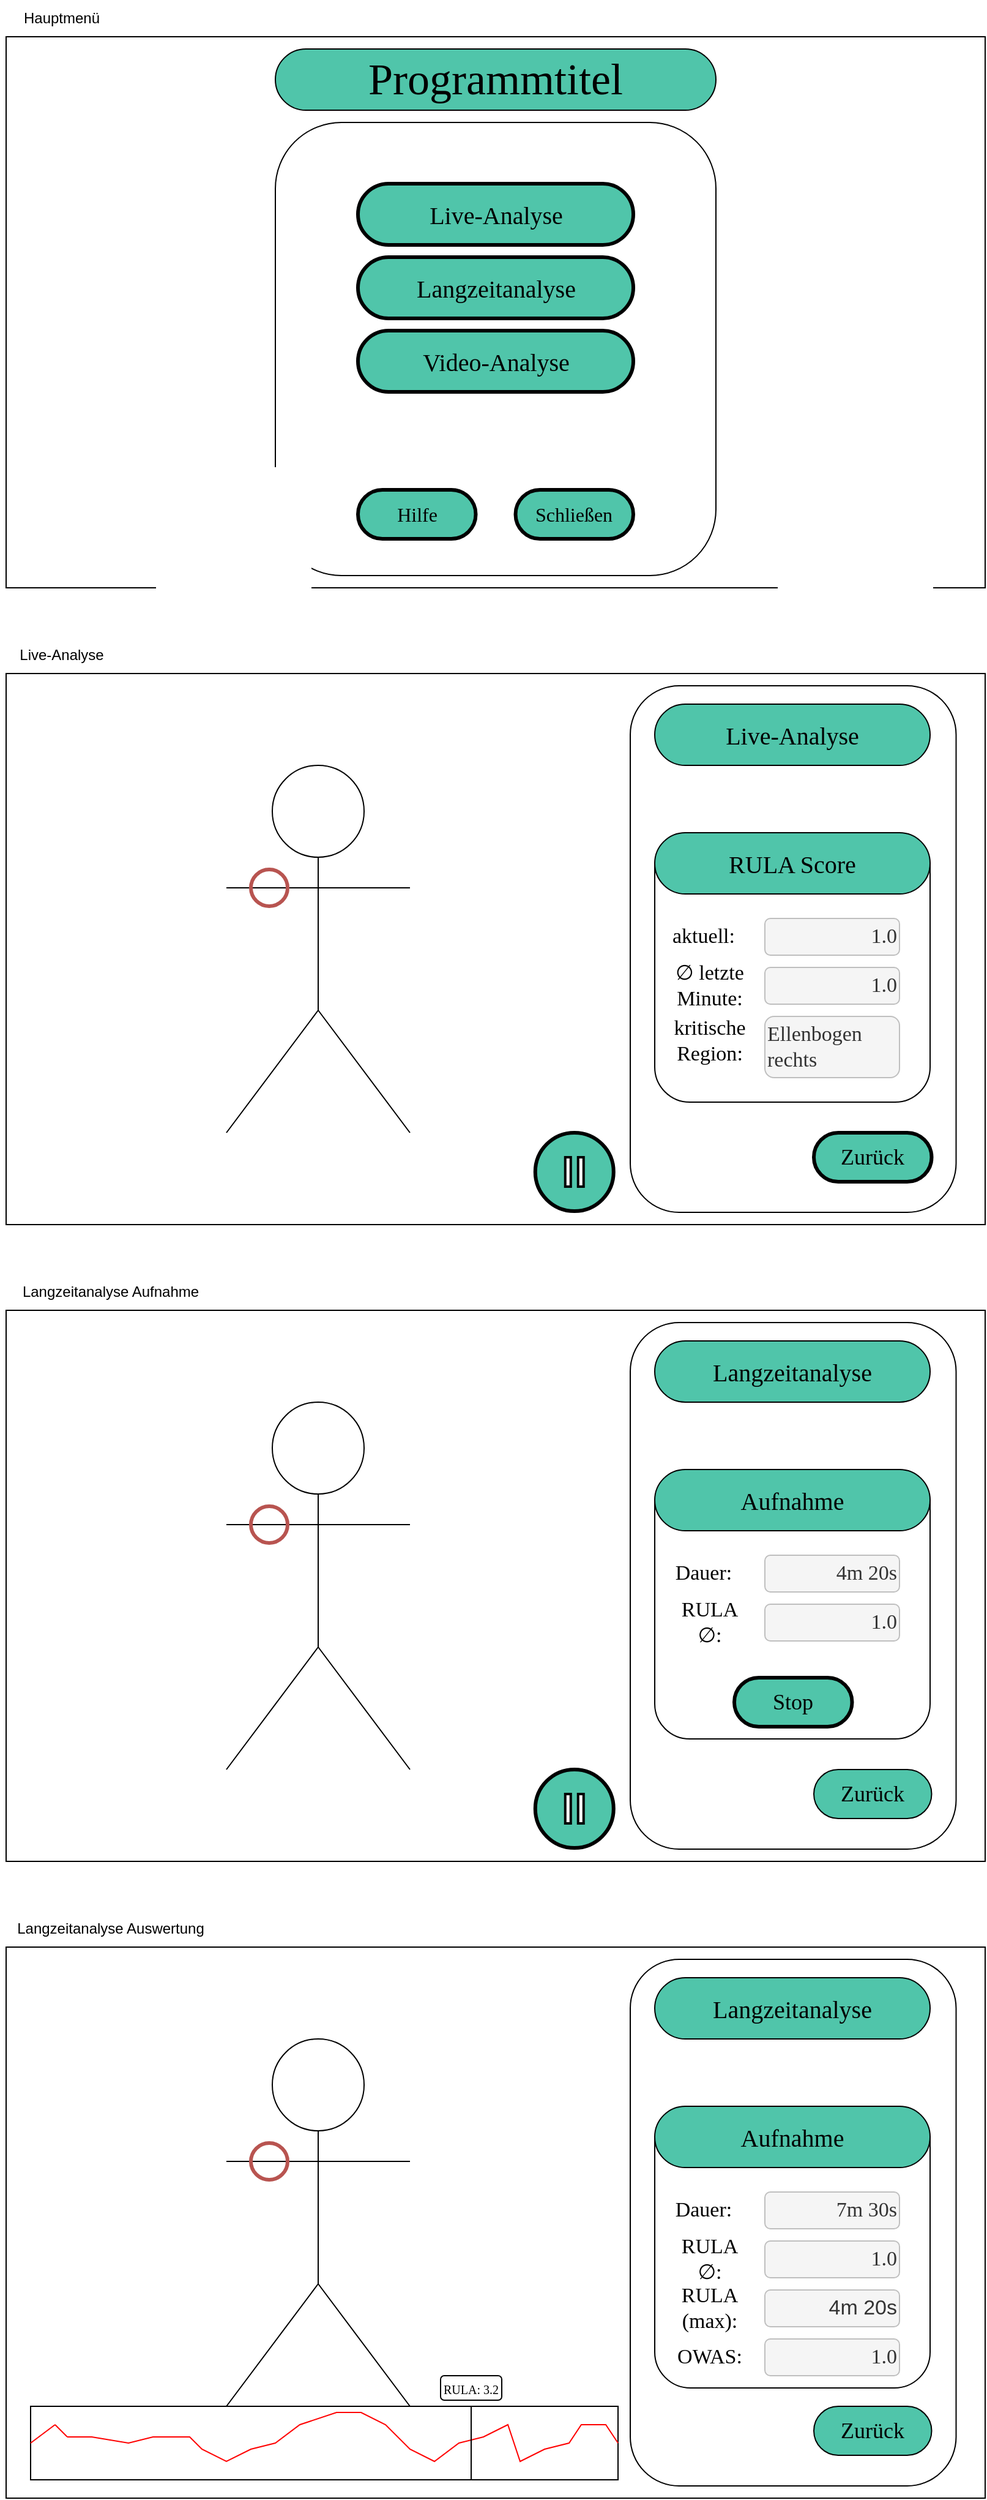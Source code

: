 <mxfile version="20.8.14" type="device"><diagram name="Page-1" id="jL2_ZeZgSW9QJkB1cvN8"><mxGraphModel dx="958" dy="508" grid="1" gridSize="10" guides="1" tooltips="1" connect="1" arrows="1" fold="1" page="1" pageScale="1" pageWidth="850" pageHeight="1100" math="0" shadow="0"><root><mxCell id="0"/><mxCell id="1" parent="0"/><mxCell id="p1MSX3B8gEhtv0PjL1Jl-1" value="" style="rounded=0;whiteSpace=wrap;html=1;fillColor=#FFFFFF;" parent="1" vertex="1"><mxGeometry x="20" y="40" width="800" height="450" as="geometry"/></mxCell><mxCell id="p1MSX3B8gEhtv0PjL1Jl-2" value="" style="rounded=1;whiteSpace=wrap;html=1;strokeWidth=1;" parent="1" vertex="1"><mxGeometry x="240" y="110" width="360" height="370" as="geometry"/></mxCell><mxCell id="p1MSX3B8gEhtv0PjL1Jl-3" value="&lt;font face=&quot;Tahoma&quot; style=&quot;font-size: 36px;&quot;&gt;Programmtitel&lt;/font&gt;" style="text;html=1;align=center;verticalAlign=middle;whiteSpace=wrap;rounded=1;fillColor=#50C5AA;arcSize=50;strokeColor=default;strokeWidth=1;" parent="1" vertex="1"><mxGeometry x="240" y="50" width="360" height="50" as="geometry"/></mxCell><mxCell id="p1MSX3B8gEhtv0PjL1Jl-4" value="&lt;font style=&quot;font-size: 20px;&quot; face=&quot;Tahoma&quot;&gt;Live-Analyse&lt;/font&gt;" style="rounded=1;whiteSpace=wrap;html=1;arcSize=50;gradientColor=none;fillColor=#50C5AA;gradientDirection=north;fillStyle=auto;strokeWidth=3;" parent="1" vertex="1"><mxGeometry x="307.5" y="160" width="225" height="50" as="geometry"/></mxCell><mxCell id="p1MSX3B8gEhtv0PjL1Jl-5" value="&lt;font style=&quot;font-size: 20px;&quot; face=&quot;Tahoma&quot;&gt;Langzeitanalyse&lt;/font&gt;" style="rounded=1;whiteSpace=wrap;html=1;arcSize=50;gradientColor=none;fillColor=#50C5AA;gradientDirection=north;fillStyle=auto;strokeWidth=3;" parent="1" vertex="1"><mxGeometry x="307.5" y="220" width="225" height="50" as="geometry"/></mxCell><mxCell id="p1MSX3B8gEhtv0PjL1Jl-6" value="&lt;font style=&quot;font-size: 20px;&quot; face=&quot;Tahoma&quot;&gt;Video-Analyse&lt;/font&gt;" style="rounded=1;whiteSpace=wrap;html=1;arcSize=50;gradientColor=none;fillColor=#50C5AA;gradientDirection=north;fillStyle=auto;strokeWidth=3;" parent="1" vertex="1"><mxGeometry x="307.5" y="280" width="225" height="50" as="geometry"/></mxCell><mxCell id="p1MSX3B8gEhtv0PjL1Jl-7" value="&lt;font style=&quot;font-size: 16px;&quot; face=&quot;Tahoma&quot;&gt;Hilfe&lt;/font&gt;" style="rounded=1;whiteSpace=wrap;html=1;arcSize=50;gradientColor=none;fillColor=#50C5AA;gradientDirection=north;fillStyle=auto;strokeWidth=3;" parent="1" vertex="1"><mxGeometry x="307.5" y="410" width="96.25" height="40" as="geometry"/></mxCell><mxCell id="p1MSX3B8gEhtv0PjL1Jl-8" value="&lt;font style=&quot;font-size: 16px;&quot; face=&quot;Tahoma&quot;&gt;Schließen&lt;/font&gt;" style="rounded=1;whiteSpace=wrap;html=1;arcSize=50;gradientColor=none;fillColor=#50C5AA;gradientDirection=north;fillStyle=auto;strokeWidth=3;" parent="1" vertex="1"><mxGeometry x="436.25" y="410" width="96.25" height="40" as="geometry"/></mxCell><mxCell id="p1MSX3B8gEhtv0PjL1Jl-9" value="Hauptmenü" style="text;html=1;align=center;verticalAlign=middle;resizable=0;points=[];autosize=1;strokeColor=none;fillColor=none;" parent="1" vertex="1"><mxGeometry x="20" y="10" width="90" height="30" as="geometry"/></mxCell><mxCell id="p1MSX3B8gEhtv0PjL1Jl-10" value="" style="rounded=0;whiteSpace=wrap;html=1;" parent="1" vertex="1"><mxGeometry x="20" y="560" width="800" height="450" as="geometry"/></mxCell><mxCell id="p1MSX3B8gEhtv0PjL1Jl-11" value="Live-Analyse" style="text;html=1;align=center;verticalAlign=middle;resizable=0;points=[];autosize=1;strokeColor=none;fillColor=none;" parent="1" vertex="1"><mxGeometry x="20" y="530" width="90" height="30" as="geometry"/></mxCell><mxCell id="p1MSX3B8gEhtv0PjL1Jl-12" value="" style="shape=umlActor;verticalLabelPosition=bottom;verticalAlign=top;html=1;outlineConnect=0;" parent="1" vertex="1"><mxGeometry x="200" y="635" width="150" height="300" as="geometry"/></mxCell><mxCell id="p1MSX3B8gEhtv0PjL1Jl-14" value="" style="rounded=1;whiteSpace=wrap;html=1;strokeWidth=1;" parent="1" vertex="1"><mxGeometry x="530" y="570" width="266.25" height="430" as="geometry"/></mxCell><mxCell id="p1MSX3B8gEhtv0PjL1Jl-15" value="&lt;font style=&quot;font-size: 20px;&quot; face=&quot;Tahoma&quot;&gt;Live-Analyse&lt;/font&gt;" style="rounded=1;whiteSpace=wrap;html=1;arcSize=50;gradientColor=none;fillColor=#50C5AA;gradientDirection=north;fillStyle=auto;strokeWidth=1;" parent="1" vertex="1"><mxGeometry x="550" y="585" width="225" height="50" as="geometry"/></mxCell><mxCell id="p1MSX3B8gEhtv0PjL1Jl-17" value="" style="rounded=1;whiteSpace=wrap;html=1;arcSize=13;gradientColor=none;fillColor=none;gradientDirection=north;fillStyle=auto;strokeWidth=1;" parent="1" vertex="1"><mxGeometry x="550" y="690" width="225" height="220" as="geometry"/></mxCell><mxCell id="p1MSX3B8gEhtv0PjL1Jl-19" value="&lt;font style=&quot;font-size: 20px;&quot; face=&quot;Tahoma&quot;&gt;RULA Score&lt;br&gt;&lt;/font&gt;" style="rounded=1;whiteSpace=wrap;html=1;arcSize=50;gradientColor=none;fillColor=#50C5AA;gradientDirection=north;fillStyle=auto;strokeWidth=1;" parent="1" vertex="1"><mxGeometry x="550" y="690" width="225" height="50" as="geometry"/></mxCell><mxCell id="p1MSX3B8gEhtv0PjL1Jl-20" value="&lt;font face=&quot;Tahoma&quot; style=&quot;font-size: 17px;&quot;&gt;aktuell:&lt;/font&gt;" style="text;html=1;strokeColor=none;fillColor=none;align=center;verticalAlign=middle;whiteSpace=wrap;rounded=0;" parent="1" vertex="1"><mxGeometry x="560" y="760" width="60" height="30" as="geometry"/></mxCell><mxCell id="p1MSX3B8gEhtv0PjL1Jl-21" value="&lt;div&gt;&lt;font face=&quot;Tahoma&quot; style=&quot;font-size: 17px;&quot;&gt;∅&lt;font style=&quot;font-size: 17px;&quot;&gt; le&lt;/font&gt;&lt;font style=&quot;font-size: 17px;&quot;&gt;tzte&lt;/font&gt;&lt;/font&gt;&lt;/div&gt;&lt;div&gt;&lt;font face=&quot;Tahoma&quot; style=&quot;font-size: 17px;&quot;&gt;&lt;font style=&quot;font-size: 17px;&quot;&gt;Minute:&lt;/font&gt;&lt;/font&gt;&lt;/div&gt;" style="text;html=1;strokeColor=none;fillColor=none;align=center;verticalAlign=middle;whiteSpace=wrap;rounded=0;" parent="1" vertex="1"><mxGeometry x="560" y="795" width="70" height="40" as="geometry"/></mxCell><mxCell id="p1MSX3B8gEhtv0PjL1Jl-23" value="&lt;div align=&quot;right&quot;&gt;&lt;font face=&quot;Tahoma&quot; style=&quot;font-size: 17px;&quot;&gt;1.0&lt;/font&gt;&lt;/div&gt;" style="text;html=1;strokeColor=#BFBFBF;fillColor=#f5f5f5;align=right;verticalAlign=middle;whiteSpace=wrap;rounded=1;fontColor=#333333;" parent="1" vertex="1"><mxGeometry x="640" y="760" width="110" height="30" as="geometry"/></mxCell><mxCell id="p1MSX3B8gEhtv0PjL1Jl-24" value="&lt;div align=&quot;right&quot;&gt;&lt;font face=&quot;Tahoma&quot; style=&quot;font-size: 17px;&quot;&gt;1.0&lt;/font&gt;&lt;/div&gt;" style="text;html=1;strokeColor=#BFBFBF;fillColor=#f5f5f5;align=right;verticalAlign=middle;whiteSpace=wrap;rounded=1;fontColor=#333333;" parent="1" vertex="1"><mxGeometry x="640" y="800" width="110" height="30" as="geometry"/></mxCell><mxCell id="p1MSX3B8gEhtv0PjL1Jl-25" value="" style="ellipse;whiteSpace=wrap;html=1;fillColor=none;strokeColor=#b85450;strokeWidth=3;" parent="1" vertex="1"><mxGeometry x="220" y="720" width="30" height="30" as="geometry"/></mxCell><mxCell id="p1MSX3B8gEhtv0PjL1Jl-26" value="&lt;font face=&quot;Tahoma&quot; style=&quot;font-size: 17px;&quot;&gt;kritische Region&lt;font style=&quot;font-size: 17px;&quot;&gt;&lt;font style=&quot;font-size: 17px;&quot;&gt;:&lt;br&gt;&lt;/font&gt;&lt;/font&gt;&lt;/font&gt;" style="text;html=1;strokeColor=none;fillColor=none;align=center;verticalAlign=middle;whiteSpace=wrap;rounded=0;" parent="1" vertex="1"><mxGeometry x="560" y="840" width="70" height="40" as="geometry"/></mxCell><mxCell id="p1MSX3B8gEhtv0PjL1Jl-27" value="&lt;div align=&quot;left&quot;&gt;&lt;font face=&quot;Tahoma&quot; style=&quot;font-size: 17px;&quot;&gt;Ellenbogen rechts&lt;br&gt;&lt;/font&gt;&lt;/div&gt;" style="text;html=1;strokeColor=#BFBFBF;fillColor=#f5f5f5;align=left;verticalAlign=middle;whiteSpace=wrap;rounded=1;fontColor=#333333;" parent="1" vertex="1"><mxGeometry x="640" y="840" width="110" height="50" as="geometry"/></mxCell><mxCell id="p1MSX3B8gEhtv0PjL1Jl-28" value="&lt;font style=&quot;font-size: 18px;&quot; face=&quot;Tahoma&quot;&gt;Zurück&lt;/font&gt;" style="rounded=1;whiteSpace=wrap;html=1;arcSize=50;gradientColor=none;fillColor=#50C5AA;gradientDirection=north;fillStyle=auto;strokeWidth=3;" parent="1" vertex="1"><mxGeometry x="680" y="935" width="96.25" height="40" as="geometry"/></mxCell><mxCell id="p1MSX3B8gEhtv0PjL1Jl-30" value="" style="ellipse;whiteSpace=wrap;html=1;aspect=fixed;fillColor=#50C5AA;strokeWidth=3;" parent="1" vertex="1"><mxGeometry x="452.38" y="935" width="64" height="64" as="geometry"/></mxCell><mxCell id="p1MSX3B8gEhtv0PjL1Jl-29" value="" style="html=1;verticalLabelPosition=bottom;align=center;labelBackgroundColor=#ffffff;verticalAlign=top;strokeWidth=2;strokeColor=#000000;shadow=0;dashed=0;shape=mxgraph.ios7.icons.pause;pointerEvents=1" parent="1" vertex="1"><mxGeometry x="476.88" y="955" width="15" height="24" as="geometry"/></mxCell><mxCell id="SjLIukdseUg2Q2PIoawd-1" value="" style="rounded=0;whiteSpace=wrap;html=1;" vertex="1" parent="1"><mxGeometry x="20" y="1080" width="800" height="450" as="geometry"/></mxCell><mxCell id="SjLIukdseUg2Q2PIoawd-2" value="&lt;div&gt;Langzeitanalyse Aufnahme&lt;/div&gt;" style="text;html=1;align=center;verticalAlign=middle;resizable=0;points=[];autosize=1;strokeColor=none;fillColor=none;" vertex="1" parent="1"><mxGeometry x="20" y="1050" width="170" height="30" as="geometry"/></mxCell><mxCell id="SjLIukdseUg2Q2PIoawd-3" value="" style="shape=umlActor;verticalLabelPosition=bottom;verticalAlign=top;html=1;outlineConnect=0;" vertex="1" parent="1"><mxGeometry x="200" y="1155" width="150" height="300" as="geometry"/></mxCell><mxCell id="SjLIukdseUg2Q2PIoawd-4" value="" style="rounded=1;whiteSpace=wrap;html=1;strokeWidth=1;" vertex="1" parent="1"><mxGeometry x="530" y="1090" width="266.25" height="430" as="geometry"/></mxCell><mxCell id="SjLIukdseUg2Q2PIoawd-5" value="&lt;font style=&quot;font-size: 20px;&quot; face=&quot;Tahoma&quot;&gt;Langzeitanalyse&lt;/font&gt;" style="rounded=1;whiteSpace=wrap;html=1;arcSize=50;gradientColor=none;fillColor=#50C5AA;gradientDirection=north;fillStyle=auto;strokeWidth=1;" vertex="1" parent="1"><mxGeometry x="550" y="1105" width="225" height="50" as="geometry"/></mxCell><mxCell id="SjLIukdseUg2Q2PIoawd-6" value="" style="rounded=1;whiteSpace=wrap;html=1;arcSize=13;gradientColor=none;fillColor=none;gradientDirection=north;fillStyle=auto;strokeWidth=1;" vertex="1" parent="1"><mxGeometry x="550" y="1210" width="225" height="220" as="geometry"/></mxCell><mxCell id="SjLIukdseUg2Q2PIoawd-7" value="&lt;font style=&quot;font-size: 20px;&quot; face=&quot;Tahoma&quot;&gt;Aufnahme&lt;/font&gt;" style="rounded=1;whiteSpace=wrap;html=1;arcSize=50;gradientColor=none;fillColor=#50C5AA;gradientDirection=north;fillStyle=auto;strokeWidth=1;" vertex="1" parent="1"><mxGeometry x="550" y="1210" width="225" height="50" as="geometry"/></mxCell><mxCell id="SjLIukdseUg2Q2PIoawd-8" value="&lt;font style=&quot;font-size: 17px;&quot; face=&quot;Tahoma&quot;&gt;Dauer:&lt;/font&gt;" style="text;html=1;strokeColor=none;fillColor=none;align=center;verticalAlign=middle;whiteSpace=wrap;rounded=0;" vertex="1" parent="1"><mxGeometry x="560" y="1280" width="60" height="30" as="geometry"/></mxCell><mxCell id="SjLIukdseUg2Q2PIoawd-9" value="&lt;div&gt;&lt;font face=&quot;Tahoma&quot; style=&quot;font-size: 17px;&quot;&gt;RULA ∅&lt;font style=&quot;font-size: 17px;&quot;&gt;:&lt;/font&gt;&lt;/font&gt;&lt;/div&gt;" style="text;html=1;strokeColor=none;fillColor=none;align=center;verticalAlign=middle;whiteSpace=wrap;rounded=0;" vertex="1" parent="1"><mxGeometry x="560" y="1315" width="70" height="40" as="geometry"/></mxCell><mxCell id="SjLIukdseUg2Q2PIoawd-10" value="&lt;div align=&quot;right&quot;&gt;&lt;font face=&quot;Tahoma&quot; style=&quot;font-size: 17px;&quot;&gt;4m 20s&lt;br&gt;&lt;/font&gt;&lt;/div&gt;" style="text;html=1;strokeColor=#BFBFBF;fillColor=#f5f5f5;align=right;verticalAlign=middle;whiteSpace=wrap;rounded=1;fontColor=#333333;" vertex="1" parent="1"><mxGeometry x="640" y="1280" width="110" height="30" as="geometry"/></mxCell><mxCell id="SjLIukdseUg2Q2PIoawd-11" value="&lt;div align=&quot;right&quot;&gt;&lt;font face=&quot;Tahoma&quot; style=&quot;font-size: 17px;&quot;&gt;1.0&lt;/font&gt;&lt;/div&gt;" style="text;html=1;strokeColor=#BFBFBF;fillColor=#f5f5f5;align=right;verticalAlign=middle;whiteSpace=wrap;rounded=1;fontColor=#333333;" vertex="1" parent="1"><mxGeometry x="640" y="1320" width="110" height="30" as="geometry"/></mxCell><mxCell id="SjLIukdseUg2Q2PIoawd-12" value="" style="ellipse;whiteSpace=wrap;html=1;fillColor=none;strokeColor=#b85450;strokeWidth=3;" vertex="1" parent="1"><mxGeometry x="220" y="1240" width="30" height="30" as="geometry"/></mxCell><mxCell id="SjLIukdseUg2Q2PIoawd-15" value="&lt;font style=&quot;font-size: 18px;&quot; face=&quot;Tahoma&quot;&gt;Zurück&lt;/font&gt;" style="rounded=1;whiteSpace=wrap;html=1;arcSize=50;gradientColor=none;fillColor=#50C5AA;gradientDirection=north;fillStyle=auto;strokeWidth=1;" vertex="1" parent="1"><mxGeometry x="680" y="1455" width="96.25" height="40" as="geometry"/></mxCell><mxCell id="SjLIukdseUg2Q2PIoawd-16" value="" style="ellipse;whiteSpace=wrap;html=1;aspect=fixed;fillColor=#50C5AA;strokeWidth=3;" vertex="1" parent="1"><mxGeometry x="452.38" y="1455" width="64" height="64" as="geometry"/></mxCell><mxCell id="SjLIukdseUg2Q2PIoawd-17" value="" style="html=1;verticalLabelPosition=bottom;align=center;labelBackgroundColor=#ffffff;verticalAlign=top;strokeWidth=2;strokeColor=#000000;shadow=0;dashed=0;shape=mxgraph.ios7.icons.pause;pointerEvents=1" vertex="1" parent="1"><mxGeometry x="476.88" y="1475" width="15" height="24" as="geometry"/></mxCell><mxCell id="SjLIukdseUg2Q2PIoawd-18" value="&lt;font style=&quot;font-size: 18px;&quot; face=&quot;Tahoma&quot;&gt;Stop&lt;/font&gt;" style="rounded=1;whiteSpace=wrap;html=1;arcSize=50;gradientColor=none;fillColor=#50C5AA;gradientDirection=north;fillStyle=auto;strokeWidth=3;" vertex="1" parent="1"><mxGeometry x="615" y="1380" width="96.25" height="40" as="geometry"/></mxCell><mxCell id="SjLIukdseUg2Q2PIoawd-19" value="" style="rounded=0;whiteSpace=wrap;html=1;" vertex="1" parent="1"><mxGeometry x="20" y="1600" width="800" height="450" as="geometry"/></mxCell><mxCell id="SjLIukdseUg2Q2PIoawd-20" value="&lt;div&gt;Langzeitanalyse Auswertung&lt;/div&gt;" style="text;html=1;align=center;verticalAlign=middle;resizable=0;points=[];autosize=1;strokeColor=none;fillColor=none;" vertex="1" parent="1"><mxGeometry x="15" y="1570" width="180" height="30" as="geometry"/></mxCell><mxCell id="SjLIukdseUg2Q2PIoawd-21" value="" style="shape=umlActor;verticalLabelPosition=bottom;verticalAlign=top;html=1;outlineConnect=0;" vertex="1" parent="1"><mxGeometry x="200" y="1675" width="150" height="300" as="geometry"/></mxCell><mxCell id="SjLIukdseUg2Q2PIoawd-22" value="" style="rounded=1;whiteSpace=wrap;html=1;strokeWidth=1;" vertex="1" parent="1"><mxGeometry x="530" y="1610" width="266.25" height="430" as="geometry"/></mxCell><mxCell id="SjLIukdseUg2Q2PIoawd-23" value="&lt;font style=&quot;font-size: 20px;&quot; face=&quot;Tahoma&quot;&gt;Langzeitanalyse&lt;/font&gt;" style="rounded=1;whiteSpace=wrap;html=1;arcSize=50;gradientColor=none;fillColor=#50C5AA;gradientDirection=north;fillStyle=auto;strokeWidth=1;" vertex="1" parent="1"><mxGeometry x="550" y="1625" width="225" height="50" as="geometry"/></mxCell><mxCell id="SjLIukdseUg2Q2PIoawd-24" value="" style="rounded=1;whiteSpace=wrap;html=1;arcSize=13;gradientColor=none;fillColor=none;gradientDirection=north;fillStyle=auto;strokeWidth=1;" vertex="1" parent="1"><mxGeometry x="550" y="1730" width="225" height="230" as="geometry"/></mxCell><mxCell id="SjLIukdseUg2Q2PIoawd-25" value="&lt;font style=&quot;font-size: 20px;&quot; face=&quot;Tahoma&quot;&gt;Aufnahme&lt;/font&gt;" style="rounded=1;whiteSpace=wrap;html=1;arcSize=50;gradientColor=none;fillColor=#50C5AA;gradientDirection=north;fillStyle=auto;strokeWidth=1;" vertex="1" parent="1"><mxGeometry x="550" y="1730" width="225" height="50" as="geometry"/></mxCell><mxCell id="SjLIukdseUg2Q2PIoawd-26" value="&lt;font style=&quot;font-size: 17px;&quot; face=&quot;Tahoma&quot;&gt;Dauer:&lt;/font&gt;" style="text;html=1;strokeColor=none;fillColor=none;align=center;verticalAlign=middle;whiteSpace=wrap;rounded=0;" vertex="1" parent="1"><mxGeometry x="560" y="1800" width="60" height="30" as="geometry"/></mxCell><mxCell id="SjLIukdseUg2Q2PIoawd-27" value="&lt;div&gt;&lt;font face=&quot;Tahoma&quot; style=&quot;font-size: 17px;&quot;&gt;RULA ∅&lt;font style=&quot;font-size: 17px;&quot;&gt;:&lt;/font&gt;&lt;/font&gt;&lt;/div&gt;" style="text;html=1;strokeColor=none;fillColor=none;align=center;verticalAlign=middle;whiteSpace=wrap;rounded=0;" vertex="1" parent="1"><mxGeometry x="560" y="1835" width="70" height="40" as="geometry"/></mxCell><mxCell id="SjLIukdseUg2Q2PIoawd-28" value="&lt;div align=&quot;right&quot;&gt;&lt;font face=&quot;Tahoma&quot; style=&quot;font-size: 17px;&quot;&gt;7m 30s&lt;br&gt;&lt;/font&gt;&lt;/div&gt;" style="text;html=1;strokeColor=#BFBFBF;fillColor=#f5f5f5;align=right;verticalAlign=middle;whiteSpace=wrap;rounded=1;fontColor=#333333;" vertex="1" parent="1"><mxGeometry x="640" y="1800" width="110" height="30" as="geometry"/></mxCell><mxCell id="SjLIukdseUg2Q2PIoawd-29" value="&lt;div align=&quot;right&quot;&gt;&lt;font face=&quot;Tahoma&quot; style=&quot;font-size: 17px;&quot;&gt;1.0&lt;/font&gt;&lt;/div&gt;" style="text;html=1;strokeColor=#BFBFBF;fillColor=#f5f5f5;align=right;verticalAlign=middle;whiteSpace=wrap;rounded=1;fontColor=#333333;" vertex="1" parent="1"><mxGeometry x="640" y="1840" width="110" height="30" as="geometry"/></mxCell><mxCell id="SjLIukdseUg2Q2PIoawd-30" value="" style="ellipse;whiteSpace=wrap;html=1;fillColor=none;strokeColor=#b85450;strokeWidth=3;" vertex="1" parent="1"><mxGeometry x="220" y="1760" width="30" height="30" as="geometry"/></mxCell><mxCell id="SjLIukdseUg2Q2PIoawd-31" value="&lt;font style=&quot;font-size: 18px;&quot; face=&quot;Tahoma&quot;&gt;Zurück&lt;/font&gt;" style="rounded=1;whiteSpace=wrap;html=1;arcSize=50;gradientColor=none;fillColor=#50C5AA;gradientDirection=north;fillStyle=auto;strokeWidth=1;" vertex="1" parent="1"><mxGeometry x="680" y="1975" width="96.25" height="40" as="geometry"/></mxCell><mxCell id="SjLIukdseUg2Q2PIoawd-35" value="&lt;div&gt;&lt;font face=&quot;Tahoma&quot; style=&quot;font-size: 17px;&quot;&gt;RULA (max)&lt;font style=&quot;font-size: 17px;&quot;&gt;:&lt;/font&gt;&lt;/font&gt;&lt;/div&gt;" style="text;html=1;strokeColor=none;fillColor=none;align=center;verticalAlign=middle;whiteSpace=wrap;rounded=0;" vertex="1" parent="1"><mxGeometry x="560" y="1875" width="70" height="40" as="geometry"/></mxCell><mxCell id="SjLIukdseUg2Q2PIoawd-36" value="&lt;font style=&quot;font-size: 17px;&quot;&gt;4m 20s&lt;/font&gt;" style="text;html=1;strokeColor=#BFBFBF;fillColor=#f5f5f5;align=right;verticalAlign=middle;whiteSpace=wrap;rounded=1;fontColor=#333333;" vertex="1" parent="1"><mxGeometry x="640" y="1880" width="110" height="30" as="geometry"/></mxCell><mxCell id="SjLIukdseUg2Q2PIoawd-37" value="&lt;div&gt;&lt;font face=&quot;Tahoma&quot; style=&quot;font-size: 17px;&quot;&gt;OWAS&lt;font style=&quot;font-size: 17px;&quot;&gt;:&lt;/font&gt;&lt;/font&gt;&lt;/div&gt;" style="text;html=1;strokeColor=none;fillColor=none;align=center;verticalAlign=middle;whiteSpace=wrap;rounded=0;" vertex="1" parent="1"><mxGeometry x="560" y="1915" width="70" height="40" as="geometry"/></mxCell><mxCell id="SjLIukdseUg2Q2PIoawd-38" value="&lt;div align=&quot;right&quot;&gt;&lt;font face=&quot;Tahoma&quot; style=&quot;font-size: 17px;&quot;&gt;1.0&lt;/font&gt;&lt;/div&gt;" style="text;html=1;strokeColor=#BFBFBF;fillColor=#f5f5f5;align=right;verticalAlign=middle;whiteSpace=wrap;rounded=1;fontColor=#333333;" vertex="1" parent="1"><mxGeometry x="640" y="1920" width="110" height="30" as="geometry"/></mxCell><mxCell id="SjLIukdseUg2Q2PIoawd-39" value="" style="rounded=0;whiteSpace=wrap;html=1;strokeColor=#000000;strokeWidth=1;fontFamily=Tahoma;fontSize=17;" vertex="1" parent="1"><mxGeometry x="40" y="1975" width="480" height="60" as="geometry"/></mxCell><mxCell id="SjLIukdseUg2Q2PIoawd-40" value="" style="endArrow=none;html=1;rounded=0;fontFamily=Tahoma;fontSize=17;exitX=0;exitY=0.5;exitDx=0;exitDy=0;strokeColor=#FF0000;" edge="1" parent="1" source="SjLIukdseUg2Q2PIoawd-39"><mxGeometry width="50" height="50" relative="1" as="geometry"><mxPoint x="40" y="2019" as="sourcePoint"/><mxPoint x="60" y="1990" as="targetPoint"/></mxGeometry></mxCell><mxCell id="SjLIukdseUg2Q2PIoawd-41" value="" style="endArrow=none;html=1;rounded=0;fontFamily=Tahoma;fontSize=17;strokeColor=#FF0000;" edge="1" parent="1"><mxGeometry width="50" height="50" relative="1" as="geometry"><mxPoint x="60" y="1990" as="sourcePoint"/><mxPoint x="70" y="2000" as="targetPoint"/></mxGeometry></mxCell><mxCell id="SjLIukdseUg2Q2PIoawd-43" value="" style="endArrow=none;html=1;rounded=0;fontFamily=Tahoma;fontSize=17;entryX=1;entryY=0.5;entryDx=0;entryDy=0;strokeColor=#FF0000;" edge="1" parent="1" target="SjLIukdseUg2Q2PIoawd-39"><mxGeometry width="50" height="50" relative="1" as="geometry"><mxPoint x="70" y="2000" as="sourcePoint"/><mxPoint x="100" y="1990" as="targetPoint"/><Array as="points"><mxPoint x="90" y="2000"/><mxPoint x="120" y="2005"/><mxPoint x="140" y="2000"/><mxPoint x="170" y="2000"/><mxPoint x="180" y="2010"/><mxPoint x="200" y="2020"/><mxPoint x="220" y="2010"/><mxPoint x="240" y="2005"/><mxPoint x="260" y="1990"/><mxPoint x="290" y="1980"/><mxPoint x="310" y="1980"/><mxPoint x="330" y="1990"/><mxPoint x="350" y="2010"/><mxPoint x="370" y="2020"/><mxPoint x="390" y="2005"/><mxPoint x="410" y="2000"/><mxPoint x="430" y="1990"/><mxPoint x="440" y="2020"/><mxPoint x="460" y="2010"/><mxPoint x="480" y="2005"/><mxPoint x="490" y="1990"/><mxPoint x="510" y="1990"/></Array></mxGeometry></mxCell><mxCell id="SjLIukdseUg2Q2PIoawd-44" value="" style="endArrow=none;html=1;rounded=0;strokeColor=#000000;fontFamily=Tahoma;fontSize=17;entryX=0.75;entryY=0;entryDx=0;entryDy=0;exitX=0.75;exitY=1;exitDx=0;exitDy=0;" edge="1" parent="1" source="SjLIukdseUg2Q2PIoawd-39" target="SjLIukdseUg2Q2PIoawd-39"><mxGeometry width="50" height="50" relative="1" as="geometry"><mxPoint x="210" y="2060" as="sourcePoint"/><mxPoint x="260" y="2010" as="targetPoint"/></mxGeometry></mxCell><mxCell id="SjLIukdseUg2Q2PIoawd-46" value="&lt;font style=&quot;font-size: 10px;&quot;&gt;RULA: 3.2&lt;br&gt;&lt;/font&gt;" style="rounded=1;whiteSpace=wrap;html=1;strokeColor=#000000;strokeWidth=1;fontFamily=Tahoma;fontSize=17;" vertex="1" parent="1"><mxGeometry x="375" y="1950" width="50" height="20" as="geometry"/></mxCell></root></mxGraphModel></diagram></mxfile>